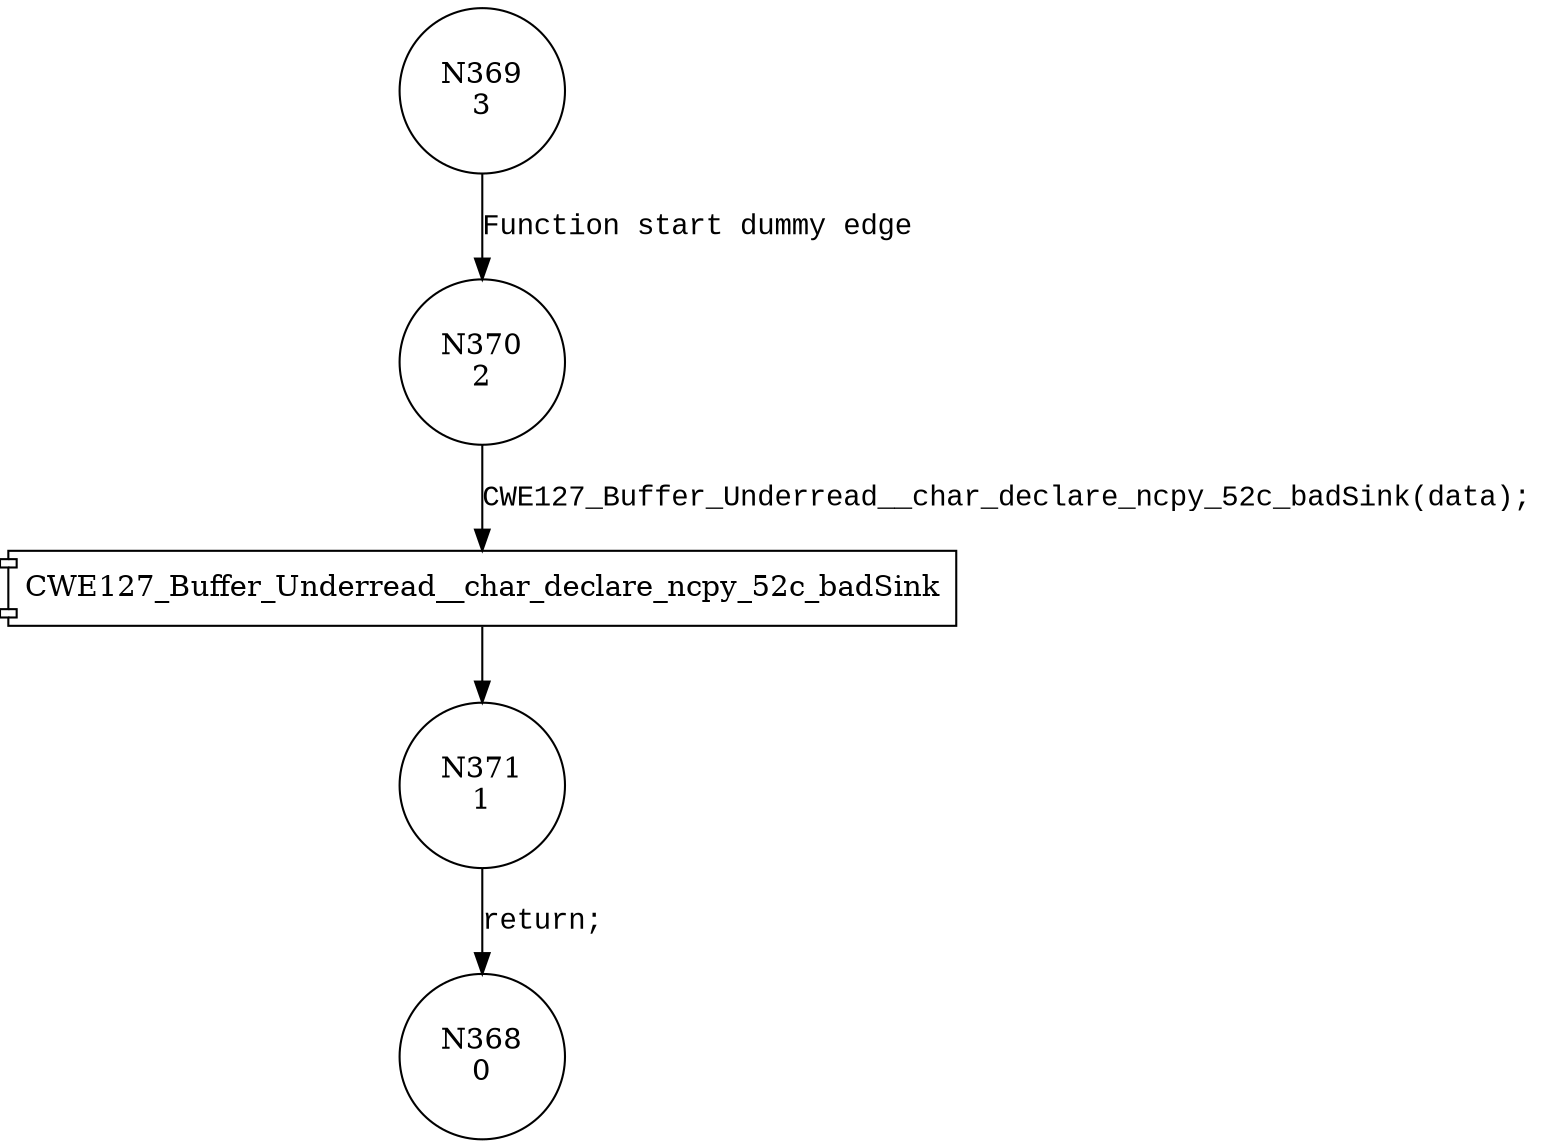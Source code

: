digraph CWE127_Buffer_Underread__char_declare_ncpy_52b_badSink {
369 [shape="circle" label="N369\n3"]
370 [shape="circle" label="N370\n2"]
371 [shape="circle" label="N371\n1"]
368 [shape="circle" label="N368\n0"]
369 -> 370 [label="Function start dummy edge" fontname="Courier New"]
100024 [shape="component" label="CWE127_Buffer_Underread__char_declare_ncpy_52c_badSink"]
370 -> 100024 [label="CWE127_Buffer_Underread__char_declare_ncpy_52c_badSink(data);" fontname="Courier New"]
100024 -> 371 [label="" fontname="Courier New"]
371 -> 368 [label="return;" fontname="Courier New"]
}